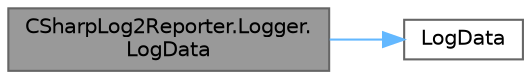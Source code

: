 digraph "CSharpLog2Reporter.Logger.LogData"
{
 // LATEX_PDF_SIZE
  bgcolor="transparent";
  edge [fontname=Helvetica,fontsize=10,labelfontname=Helvetica,labelfontsize=10];
  node [fontname=Helvetica,fontsize=10,shape=box,height=0.2,width=0.4];
  rankdir="LR";
  Node1 [id="Node000001",label="CSharpLog2Reporter.Logger.\lLogData",height=0.2,width=0.4,color="gray40", fillcolor="grey60", style="filled", fontcolor="black",tooltip=" "];
  Node1 -> Node2 [id="edge1_Node000001_Node000002",color="steelblue1",style="solid",tooltip=" "];
  Node2 [id="Node000002",label="LogData",height=0.2,width=0.4,color="grey40", fillcolor="white", style="filled",URL="$log2reporter_8c.html#ac93c02306e34f7bd1014eb448de7116b",tooltip=" "];
}
